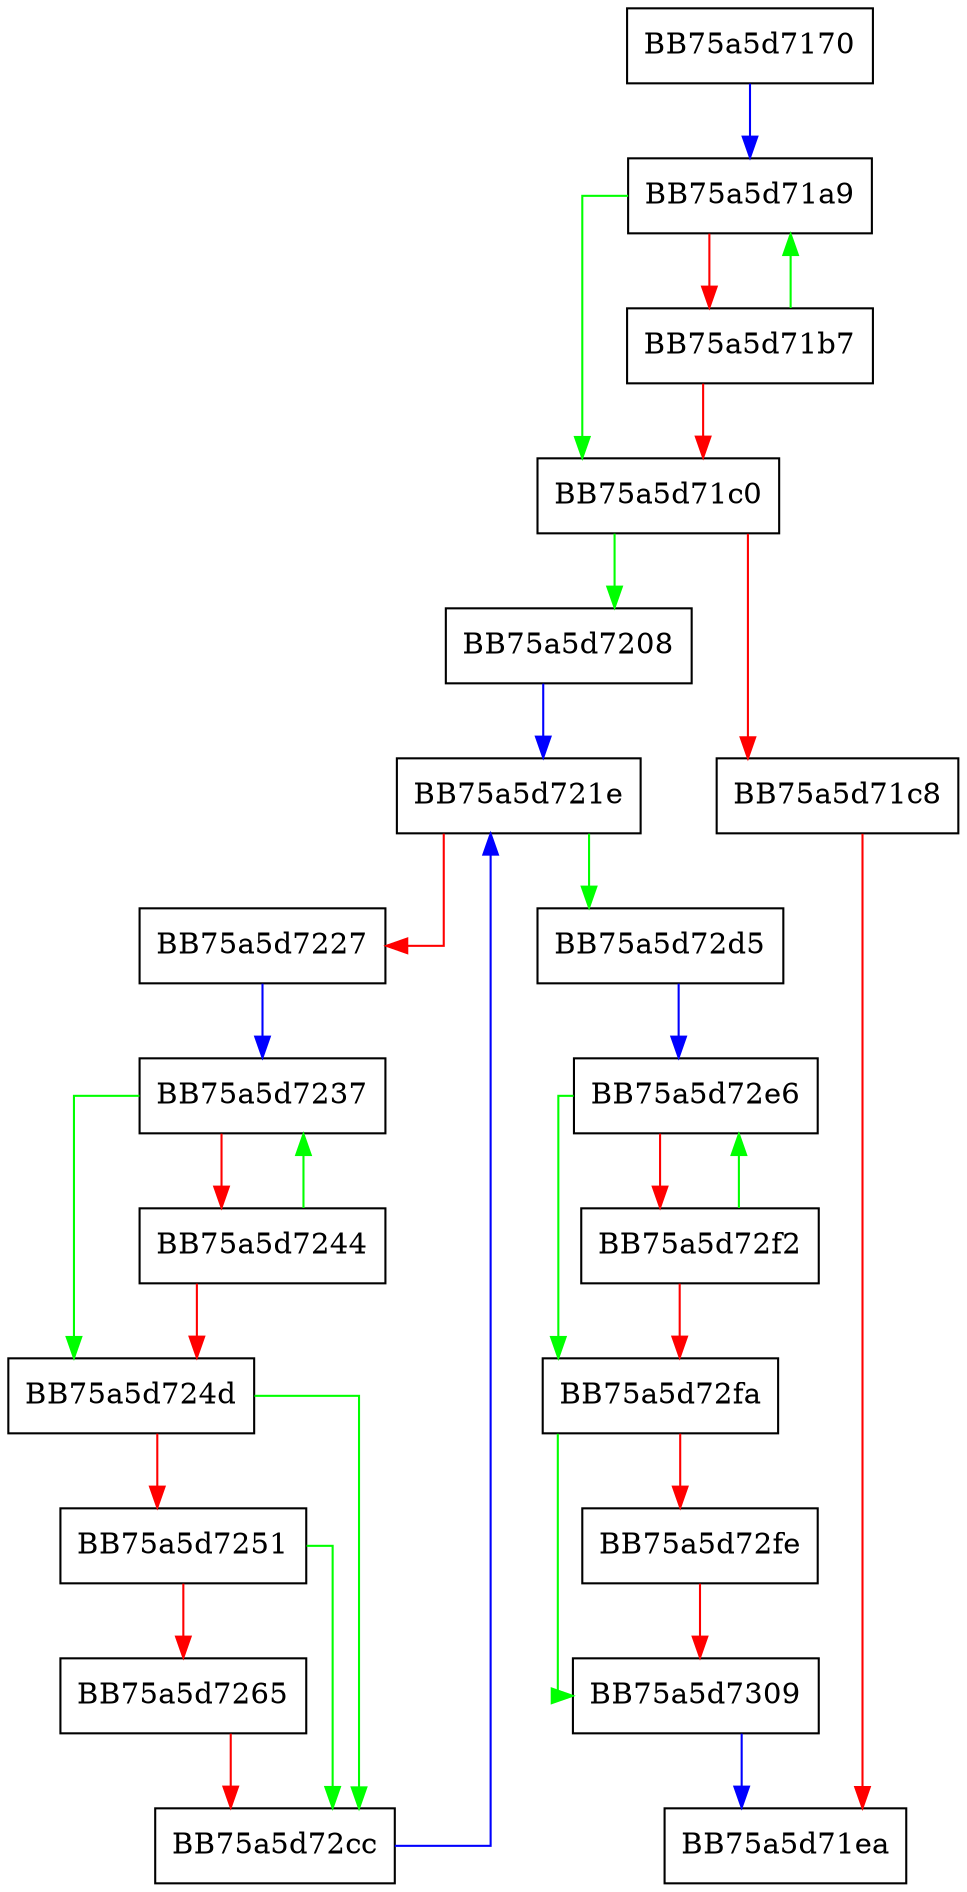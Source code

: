 digraph HandlePropagateNotification {
  node [shape="box"];
  graph [splines=ortho];
  BB75a5d7170 -> BB75a5d71a9 [color="blue"];
  BB75a5d71a9 -> BB75a5d71c0 [color="green"];
  BB75a5d71a9 -> BB75a5d71b7 [color="red"];
  BB75a5d71b7 -> BB75a5d71a9 [color="green"];
  BB75a5d71b7 -> BB75a5d71c0 [color="red"];
  BB75a5d71c0 -> BB75a5d7208 [color="green"];
  BB75a5d71c0 -> BB75a5d71c8 [color="red"];
  BB75a5d71c8 -> BB75a5d71ea [color="red"];
  BB75a5d7208 -> BB75a5d721e [color="blue"];
  BB75a5d721e -> BB75a5d72d5 [color="green"];
  BB75a5d721e -> BB75a5d7227 [color="red"];
  BB75a5d7227 -> BB75a5d7237 [color="blue"];
  BB75a5d7237 -> BB75a5d724d [color="green"];
  BB75a5d7237 -> BB75a5d7244 [color="red"];
  BB75a5d7244 -> BB75a5d7237 [color="green"];
  BB75a5d7244 -> BB75a5d724d [color="red"];
  BB75a5d724d -> BB75a5d72cc [color="green"];
  BB75a5d724d -> BB75a5d7251 [color="red"];
  BB75a5d7251 -> BB75a5d72cc [color="green"];
  BB75a5d7251 -> BB75a5d7265 [color="red"];
  BB75a5d7265 -> BB75a5d72cc [color="red"];
  BB75a5d72cc -> BB75a5d721e [color="blue"];
  BB75a5d72d5 -> BB75a5d72e6 [color="blue"];
  BB75a5d72e6 -> BB75a5d72fa [color="green"];
  BB75a5d72e6 -> BB75a5d72f2 [color="red"];
  BB75a5d72f2 -> BB75a5d72e6 [color="green"];
  BB75a5d72f2 -> BB75a5d72fa [color="red"];
  BB75a5d72fa -> BB75a5d7309 [color="green"];
  BB75a5d72fa -> BB75a5d72fe [color="red"];
  BB75a5d72fe -> BB75a5d7309 [color="red"];
  BB75a5d7309 -> BB75a5d71ea [color="blue"];
}